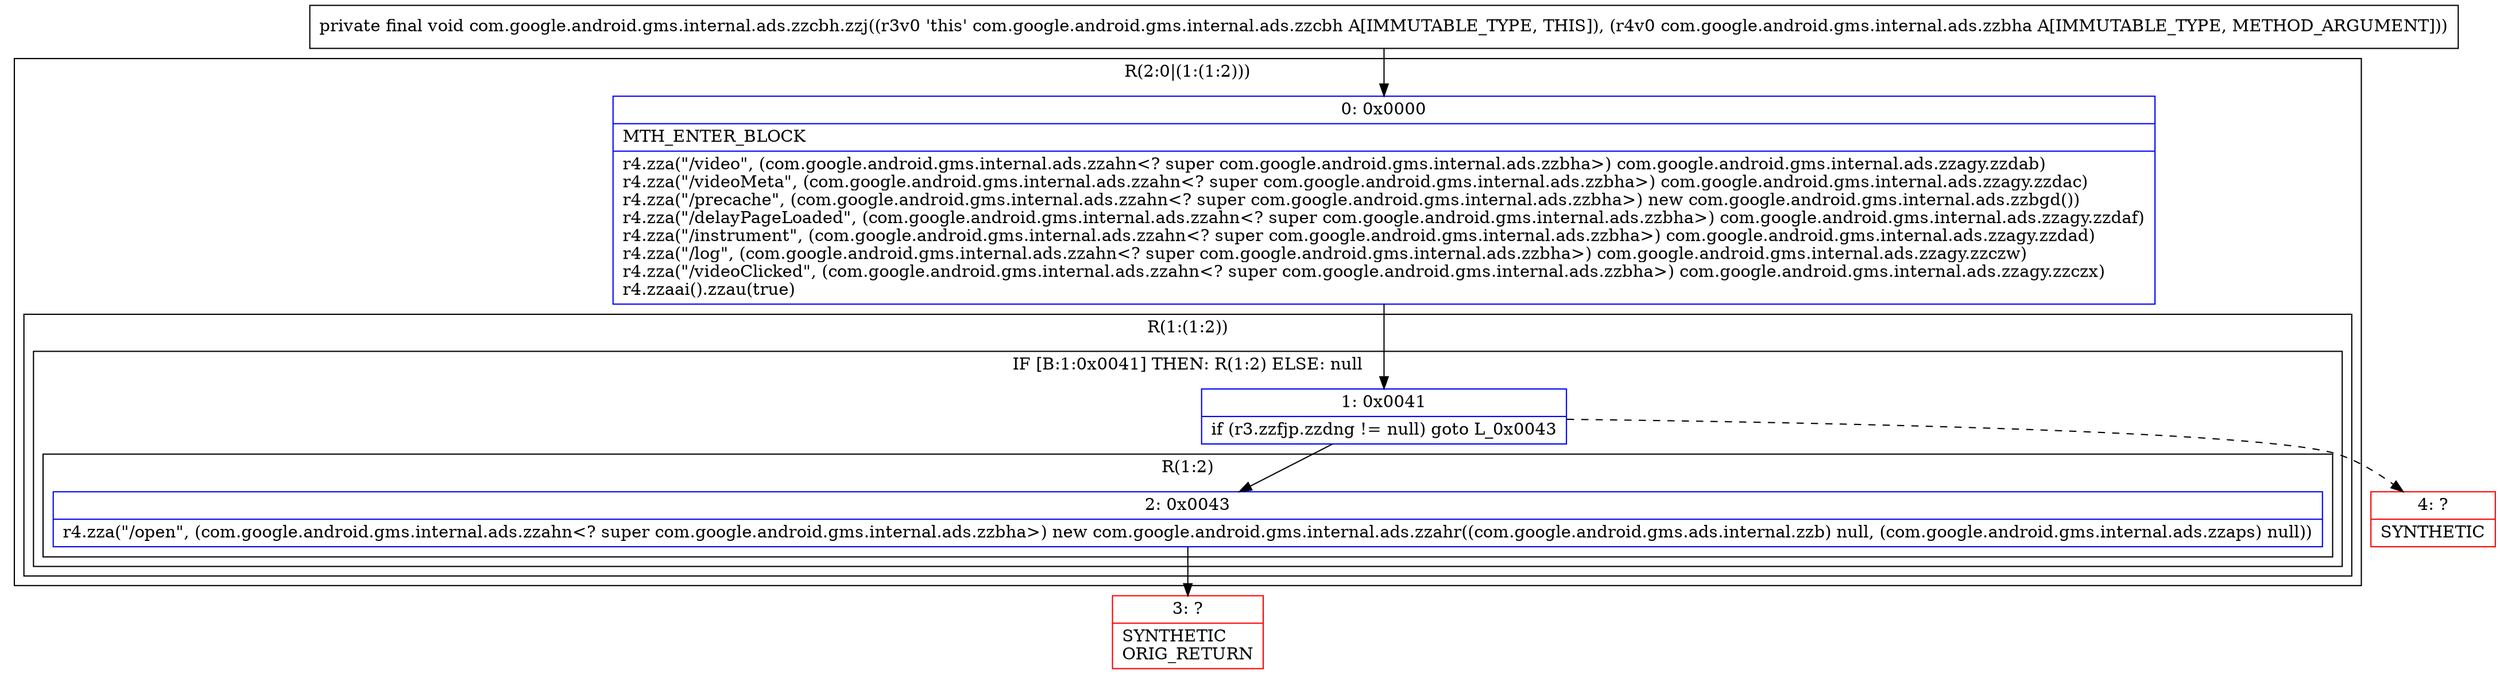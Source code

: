 digraph "CFG forcom.google.android.gms.internal.ads.zzcbh.zzj(Lcom\/google\/android\/gms\/internal\/ads\/zzbha;)V" {
subgraph cluster_Region_2124127728 {
label = "R(2:0|(1:(1:2)))";
node [shape=record,color=blue];
Node_0 [shape=record,label="{0\:\ 0x0000|MTH_ENTER_BLOCK\l|r4.zza(\"\/video\", (com.google.android.gms.internal.ads.zzahn\<? super com.google.android.gms.internal.ads.zzbha\>) com.google.android.gms.internal.ads.zzagy.zzdab)\lr4.zza(\"\/videoMeta\", (com.google.android.gms.internal.ads.zzahn\<? super com.google.android.gms.internal.ads.zzbha\>) com.google.android.gms.internal.ads.zzagy.zzdac)\lr4.zza(\"\/precache\", (com.google.android.gms.internal.ads.zzahn\<? super com.google.android.gms.internal.ads.zzbha\>) new com.google.android.gms.internal.ads.zzbgd())\lr4.zza(\"\/delayPageLoaded\", (com.google.android.gms.internal.ads.zzahn\<? super com.google.android.gms.internal.ads.zzbha\>) com.google.android.gms.internal.ads.zzagy.zzdaf)\lr4.zza(\"\/instrument\", (com.google.android.gms.internal.ads.zzahn\<? super com.google.android.gms.internal.ads.zzbha\>) com.google.android.gms.internal.ads.zzagy.zzdad)\lr4.zza(\"\/log\", (com.google.android.gms.internal.ads.zzahn\<? super com.google.android.gms.internal.ads.zzbha\>) com.google.android.gms.internal.ads.zzagy.zzczw)\lr4.zza(\"\/videoClicked\", (com.google.android.gms.internal.ads.zzahn\<? super com.google.android.gms.internal.ads.zzbha\>) com.google.android.gms.internal.ads.zzagy.zzczx)\lr4.zzaai().zzau(true)\l}"];
subgraph cluster_Region_1908614463 {
label = "R(1:(1:2))";
node [shape=record,color=blue];
subgraph cluster_IfRegion_2035252046 {
label = "IF [B:1:0x0041] THEN: R(1:2) ELSE: null";
node [shape=record,color=blue];
Node_1 [shape=record,label="{1\:\ 0x0041|if (r3.zzfjp.zzdng != null) goto L_0x0043\l}"];
subgraph cluster_Region_1337618059 {
label = "R(1:2)";
node [shape=record,color=blue];
Node_2 [shape=record,label="{2\:\ 0x0043|r4.zza(\"\/open\", (com.google.android.gms.internal.ads.zzahn\<? super com.google.android.gms.internal.ads.zzbha\>) new com.google.android.gms.internal.ads.zzahr((com.google.android.gms.ads.internal.zzb) null, (com.google.android.gms.internal.ads.zzaps) null))\l}"];
}
}
}
}
Node_3 [shape=record,color=red,label="{3\:\ ?|SYNTHETIC\lORIG_RETURN\l}"];
Node_4 [shape=record,color=red,label="{4\:\ ?|SYNTHETIC\l}"];
MethodNode[shape=record,label="{private final void com.google.android.gms.internal.ads.zzcbh.zzj((r3v0 'this' com.google.android.gms.internal.ads.zzcbh A[IMMUTABLE_TYPE, THIS]), (r4v0 com.google.android.gms.internal.ads.zzbha A[IMMUTABLE_TYPE, METHOD_ARGUMENT])) }"];
MethodNode -> Node_0;
Node_0 -> Node_1;
Node_1 -> Node_2;
Node_1 -> Node_4[style=dashed];
Node_2 -> Node_3;
}

